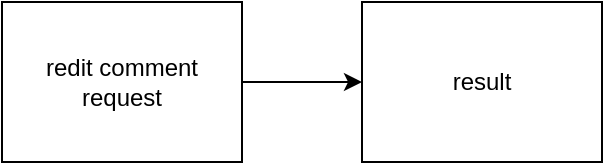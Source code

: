 <mxfile>
    <diagram id="_yUJiNKvQv_AQbsj29Bk" name="Page-1">
        <mxGraphModel dx="705" dy="396" grid="1" gridSize="10" guides="1" tooltips="1" connect="1" arrows="1" fold="1" page="1" pageScale="1" pageWidth="850" pageHeight="1100" math="0" shadow="0">
            <root>
                <mxCell id="0"/>
                <mxCell id="1" parent="0"/>
                <mxCell id="3" style="edgeStyle=none;html=1;entryX=0;entryY=0.5;entryDx=0;entryDy=0;" edge="1" parent="1" source="2" target="4">
                    <mxGeometry relative="1" as="geometry">
                        <mxPoint x="210" y="160" as="targetPoint"/>
                    </mxGeometry>
                </mxCell>
                <mxCell id="2" value="redit comment request" style="rounded=0;whiteSpace=wrap;html=1;" vertex="1" parent="1">
                    <mxGeometry x="40" y="120" width="120" height="80" as="geometry"/>
                </mxCell>
                <mxCell id="4" value="result" style="rounded=0;whiteSpace=wrap;html=1;" vertex="1" parent="1">
                    <mxGeometry x="220" y="120" width="120" height="80" as="geometry"/>
                </mxCell>
            </root>
        </mxGraphModel>
    </diagram>
</mxfile>